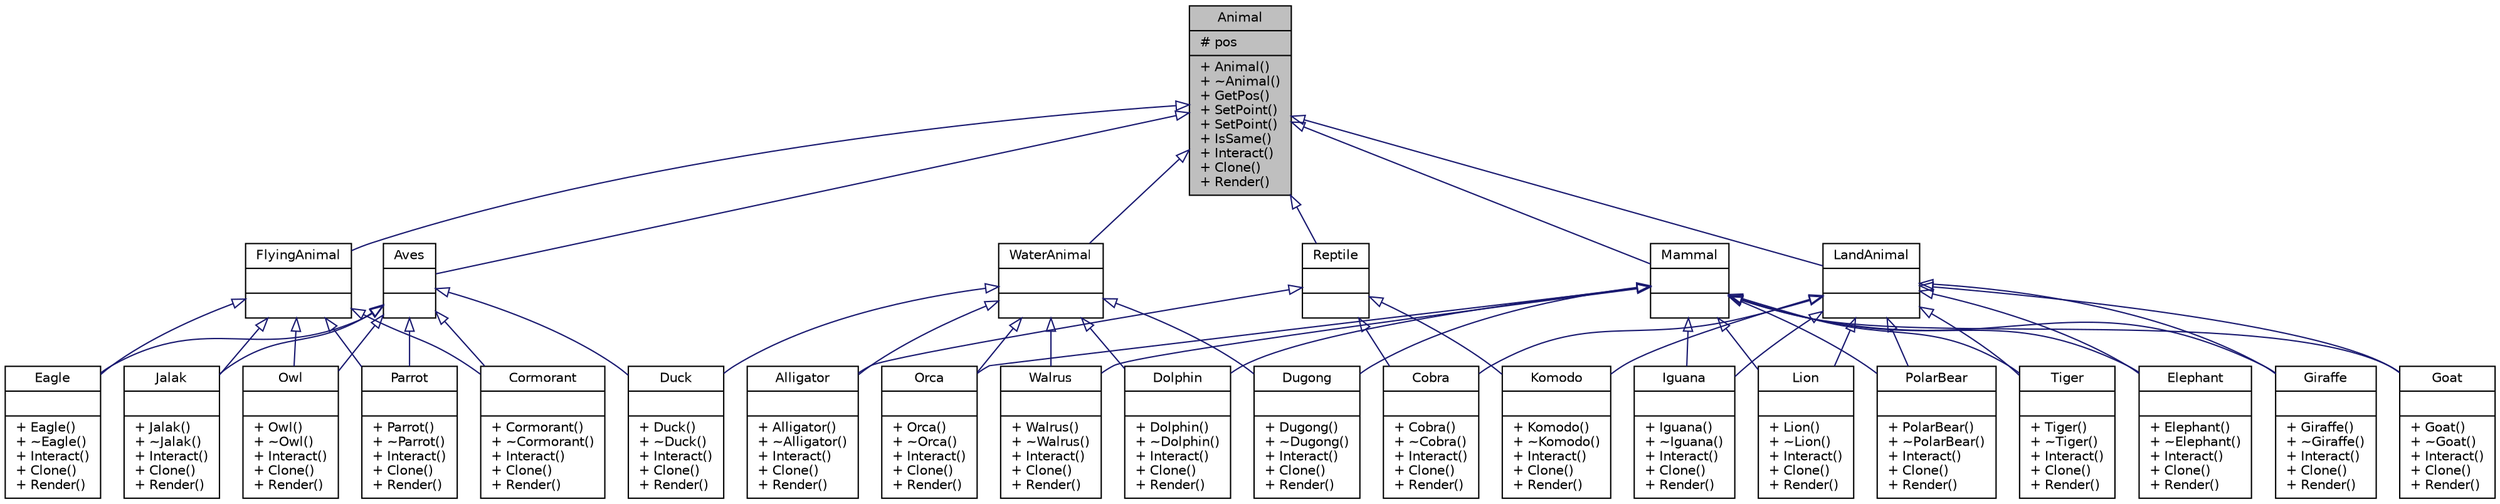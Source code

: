 digraph "Animal"
{
  edge [fontname="Helvetica",fontsize="10",labelfontname="Helvetica",labelfontsize="10"];
  node [fontname="Helvetica",fontsize="10",shape=record];
  Node1 [label="{Animal\n|# pos\l|+ Animal()\l+ ~Animal()\l+ GetPos()\l+ SetPoint()\l+ SetPoint()\l+ IsSame()\l+ Interact()\l+ Clone()\l+ Render()\l}",height=0.2,width=0.4,color="black", fillcolor="grey75", style="filled", fontcolor="black"];
  Node1 -> Node2 [dir="back",color="midnightblue",fontsize="10",style="solid",arrowtail="onormal"];
  Node2 [label="{Aves\n||}",height=0.2,width=0.4,color="black", fillcolor="white", style="filled",URL="$classAves.html"];
  Node2 -> Node3 [dir="back",color="midnightblue",fontsize="10",style="solid",arrowtail="onormal"];
  Node3 [label="{Cormorant\n||+ Cormorant()\l+ ~Cormorant()\l+ Interact()\l+ Clone()\l+ Render()\l}",height=0.2,width=0.4,color="black", fillcolor="white", style="filled",URL="$classCormorant.html"];
  Node2 -> Node4 [dir="back",color="midnightblue",fontsize="10",style="solid",arrowtail="onormal"];
  Node4 [label="{Duck\n||+ Duck()\l+ ~Duck()\l+ Interact()\l+ Clone()\l+ Render()\l}",height=0.2,width=0.4,color="black", fillcolor="white", style="filled",URL="$classDuck.html"];
  Node2 -> Node5 [dir="back",color="midnightblue",fontsize="10",style="solid",arrowtail="onormal"];
  Node5 [label="{Eagle\n||+ Eagle()\l+ ~Eagle()\l+ Interact()\l+ Clone()\l+ Render()\l}",height=0.2,width=0.4,color="black", fillcolor="white", style="filled",URL="$classEagle.html"];
  Node2 -> Node6 [dir="back",color="midnightblue",fontsize="10",style="solid",arrowtail="onormal"];
  Node6 [label="{Jalak\n||+ Jalak()\l+ ~Jalak()\l+ Interact()\l+ Clone()\l+ Render()\l}",height=0.2,width=0.4,color="black", fillcolor="white", style="filled",URL="$classJalak.html"];
  Node2 -> Node7 [dir="back",color="midnightblue",fontsize="10",style="solid",arrowtail="onormal"];
  Node7 [label="{Owl\n||+ Owl()\l+ ~Owl()\l+ Interact()\l+ Clone()\l+ Render()\l}",height=0.2,width=0.4,color="black", fillcolor="white", style="filled",URL="$classOwl.html"];
  Node2 -> Node8 [dir="back",color="midnightblue",fontsize="10",style="solid",arrowtail="onormal"];
  Node8 [label="{Parrot\n||+ Parrot()\l+ ~Parrot()\l+ Interact()\l+ Clone()\l+ Render()\l}",height=0.2,width=0.4,color="black", fillcolor="white", style="filled",URL="$classParrot.html"];
  Node1 -> Node9 [dir="back",color="midnightblue",fontsize="10",style="solid",arrowtail="onormal"];
  Node9 [label="{FlyingAnimal\n||}",height=0.2,width=0.4,color="black", fillcolor="white", style="filled",URL="$classFlyingAnimal.html"];
  Node9 -> Node3 [dir="back",color="midnightblue",fontsize="10",style="solid",arrowtail="onormal"];
  Node9 -> Node5 [dir="back",color="midnightblue",fontsize="10",style="solid",arrowtail="onormal"];
  Node9 -> Node6 [dir="back",color="midnightblue",fontsize="10",style="solid",arrowtail="onormal"];
  Node9 -> Node7 [dir="back",color="midnightblue",fontsize="10",style="solid",arrowtail="onormal"];
  Node9 -> Node8 [dir="back",color="midnightblue",fontsize="10",style="solid",arrowtail="onormal"];
  Node1 -> Node10 [dir="back",color="midnightblue",fontsize="10",style="solid",arrowtail="onormal"];
  Node10 [label="{LandAnimal\n||}",height=0.2,width=0.4,color="black", fillcolor="white", style="filled",URL="$classLandAnimal.html"];
  Node10 -> Node11 [dir="back",color="midnightblue",fontsize="10",style="solid",arrowtail="onormal"];
  Node11 [label="{Cobra\n||+ Cobra()\l+ ~Cobra()\l+ Interact()\l+ Clone()\l+ Render()\l}",height=0.2,width=0.4,color="black", fillcolor="white", style="filled",URL="$classCobra.html"];
  Node10 -> Node12 [dir="back",color="midnightblue",fontsize="10",style="solid",arrowtail="onormal"];
  Node12 [label="{Elephant\n||+ Elephant()\l+ ~Elephant()\l+ Interact()\l+ Clone()\l+ Render()\l}",height=0.2,width=0.4,color="black", fillcolor="white", style="filled",URL="$classElephant.html"];
  Node10 -> Node13 [dir="back",color="midnightblue",fontsize="10",style="solid",arrowtail="onormal"];
  Node13 [label="{Giraffe\n||+ Giraffe()\l+ ~Giraffe()\l+ Interact()\l+ Clone()\l+ Render()\l}",height=0.2,width=0.4,color="black", fillcolor="white", style="filled",URL="$classGiraffe.html"];
  Node10 -> Node14 [dir="back",color="midnightblue",fontsize="10",style="solid",arrowtail="onormal"];
  Node14 [label="{Goat\n||+ Goat()\l+ ~Goat()\l+ Interact()\l+ Clone()\l+ Render()\l}",height=0.2,width=0.4,color="black", fillcolor="white", style="filled",URL="$classGoat.html"];
  Node10 -> Node15 [dir="back",color="midnightblue",fontsize="10",style="solid",arrowtail="onormal"];
  Node15 [label="{Iguana\n||+ Iguana()\l+ ~Iguana()\l+ Interact()\l+ Clone()\l+ Render()\l}",height=0.2,width=0.4,color="black", fillcolor="white", style="filled",URL="$classIguana.html"];
  Node10 -> Node16 [dir="back",color="midnightblue",fontsize="10",style="solid",arrowtail="onormal"];
  Node16 [label="{Komodo\n||+ Komodo()\l+ ~Komodo()\l+ Interact()\l+ Clone()\l+ Render()\l}",height=0.2,width=0.4,color="black", fillcolor="white", style="filled",URL="$classKomodo.html"];
  Node10 -> Node17 [dir="back",color="midnightblue",fontsize="10",style="solid",arrowtail="onormal"];
  Node17 [label="{Lion\n||+ Lion()\l+ ~Lion()\l+ Interact()\l+ Clone()\l+ Render()\l}",height=0.2,width=0.4,color="black", fillcolor="white", style="filled",URL="$classLion.html"];
  Node10 -> Node18 [dir="back",color="midnightblue",fontsize="10",style="solid",arrowtail="onormal"];
  Node18 [label="{PolarBear\n||+ PolarBear()\l+ ~PolarBear()\l+ Interact()\l+ Clone()\l+ Render()\l}",height=0.2,width=0.4,color="black", fillcolor="white", style="filled",URL="$classPolarBear.html"];
  Node10 -> Node19 [dir="back",color="midnightblue",fontsize="10",style="solid",arrowtail="onormal"];
  Node19 [label="{Tiger\n||+ Tiger()\l+ ~Tiger()\l+ Interact()\l+ Clone()\l+ Render()\l}",height=0.2,width=0.4,color="black", fillcolor="white", style="filled",URL="$classTiger.html"];
  Node1 -> Node20 [dir="back",color="midnightblue",fontsize="10",style="solid",arrowtail="onormal"];
  Node20 [label="{Mammal\n||}",height=0.2,width=0.4,color="black", fillcolor="white", style="filled",URL="$classMammal.html"];
  Node20 -> Node21 [dir="back",color="midnightblue",fontsize="10",style="solid",arrowtail="onormal"];
  Node21 [label="{Dolphin\n||+ Dolphin()\l+ ~Dolphin()\l+ Interact()\l+ Clone()\l+ Render()\l}",height=0.2,width=0.4,color="black", fillcolor="white", style="filled",URL="$classDolphin.html"];
  Node20 -> Node22 [dir="back",color="midnightblue",fontsize="10",style="solid",arrowtail="onormal"];
  Node22 [label="{Dugong\n||+ Dugong()\l+ ~Dugong()\l+ Interact()\l+ Clone()\l+ Render()\l}",height=0.2,width=0.4,color="black", fillcolor="white", style="filled",URL="$classDugong.html"];
  Node20 -> Node12 [dir="back",color="midnightblue",fontsize="10",style="solid",arrowtail="onormal"];
  Node20 -> Node13 [dir="back",color="midnightblue",fontsize="10",style="solid",arrowtail="onormal"];
  Node20 -> Node14 [dir="back",color="midnightblue",fontsize="10",style="solid",arrowtail="onormal"];
  Node20 -> Node15 [dir="back",color="midnightblue",fontsize="10",style="solid",arrowtail="onormal"];
  Node20 -> Node17 [dir="back",color="midnightblue",fontsize="10",style="solid",arrowtail="onormal"];
  Node20 -> Node23 [dir="back",color="midnightblue",fontsize="10",style="solid",arrowtail="onormal"];
  Node23 [label="{Orca\n||+ Orca()\l+ ~Orca()\l+ Interact()\l+ Clone()\l+ Render()\l}",height=0.2,width=0.4,color="black", fillcolor="white", style="filled",URL="$classOrca.html"];
  Node20 -> Node18 [dir="back",color="midnightblue",fontsize="10",style="solid",arrowtail="onormal"];
  Node20 -> Node19 [dir="back",color="midnightblue",fontsize="10",style="solid",arrowtail="onormal"];
  Node20 -> Node24 [dir="back",color="midnightblue",fontsize="10",style="solid",arrowtail="onormal"];
  Node24 [label="{Walrus\n||+ Walrus()\l+ ~Walrus()\l+ Interact()\l+ Clone()\l+ Render()\l}",height=0.2,width=0.4,color="black", fillcolor="white", style="filled",URL="$classWalrus.html"];
  Node1 -> Node25 [dir="back",color="midnightblue",fontsize="10",style="solid",arrowtail="onormal"];
  Node25 [label="{Reptile\n||}",height=0.2,width=0.4,color="black", fillcolor="white", style="filled",URL="$classReptile.html"];
  Node25 -> Node26 [dir="back",color="midnightblue",fontsize="10",style="solid",arrowtail="onormal"];
  Node26 [label="{Alligator\n||+ Alligator()\l+ ~Alligator()\l+ Interact()\l+ Clone()\l+ Render()\l}",height=0.2,width=0.4,color="black", fillcolor="white", style="filled",URL="$classAlligator.html"];
  Node25 -> Node11 [dir="back",color="midnightblue",fontsize="10",style="solid",arrowtail="onormal"];
  Node25 -> Node16 [dir="back",color="midnightblue",fontsize="10",style="solid",arrowtail="onormal"];
  Node1 -> Node27 [dir="back",color="midnightblue",fontsize="10",style="solid",arrowtail="onormal"];
  Node27 [label="{WaterAnimal\n||}",height=0.2,width=0.4,color="black", fillcolor="white", style="filled",URL="$classWaterAnimal.html"];
  Node27 -> Node26 [dir="back",color="midnightblue",fontsize="10",style="solid",arrowtail="onormal"];
  Node27 -> Node21 [dir="back",color="midnightblue",fontsize="10",style="solid",arrowtail="onormal"];
  Node27 -> Node4 [dir="back",color="midnightblue",fontsize="10",style="solid",arrowtail="onormal"];
  Node27 -> Node22 [dir="back",color="midnightblue",fontsize="10",style="solid",arrowtail="onormal"];
  Node27 -> Node23 [dir="back",color="midnightblue",fontsize="10",style="solid",arrowtail="onormal"];
  Node27 -> Node24 [dir="back",color="midnightblue",fontsize="10",style="solid",arrowtail="onormal"];
}
